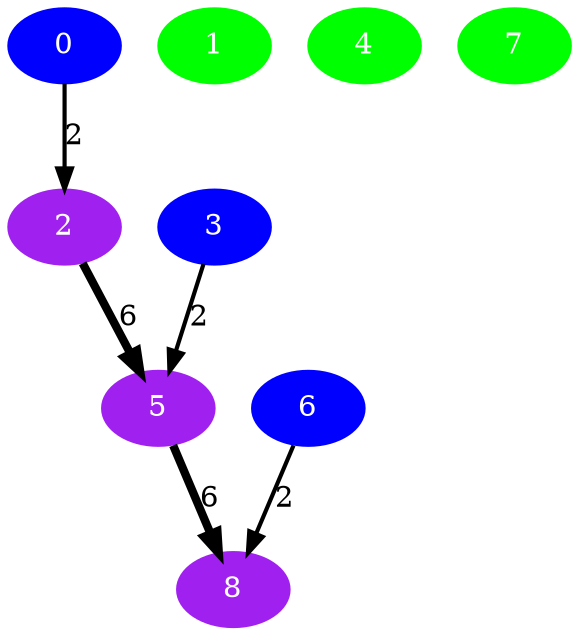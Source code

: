 digraph edg {
0 [ color=blue , style=filled, fontcolor=white ];
0->2 [ label="2", penwidth=2 ];
1 [ color=green , style=filled, fontcolor=white ];
2 [ color=purple , style=filled, fontcolor=white ];
2->5 [ label="6", penwidth=4 ];
3 [ color=blue , style=filled, fontcolor=white ];
3->5 [ label="2", penwidth=2 ];
4 [ color=green , style=filled, fontcolor=white ];
5 [ color=purple , style=filled, fontcolor=white ];
5->8 [ label="6", penwidth=4 ];
6 [ color=blue , style=filled, fontcolor=white ];
6->8 [ label="2", penwidth=2 ];
7 [ color=green , style=filled, fontcolor=white ];
8 [ color=purple , style=filled, fontcolor=white ];
}

